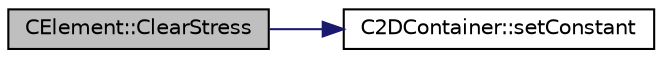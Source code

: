 digraph "CElement::ClearStress"
{
 // LATEX_PDF_SIZE
  edge [fontname="Helvetica",fontsize="10",labelfontname="Helvetica",labelfontsize="10"];
  node [fontname="Helvetica",fontsize="10",shape=record];
  rankdir="LR";
  Node1 [label="CElement::ClearStress",height=0.2,width=0.4,color="black", fillcolor="grey75", style="filled", fontcolor="black",tooltip="Restarts the values of stress in the element."];
  Node1 -> Node2 [color="midnightblue",fontsize="10",style="solid",fontname="Helvetica"];
  Node2 [label="C2DContainer::setConstant",height=0.2,width=0.4,color="black", fillcolor="white", style="filled",URL="$classC2DContainer.html#ab9f8a545ab85abdd3291f0f65b4f411b",tooltip="Set value of all entries to \"value\"."];
}
